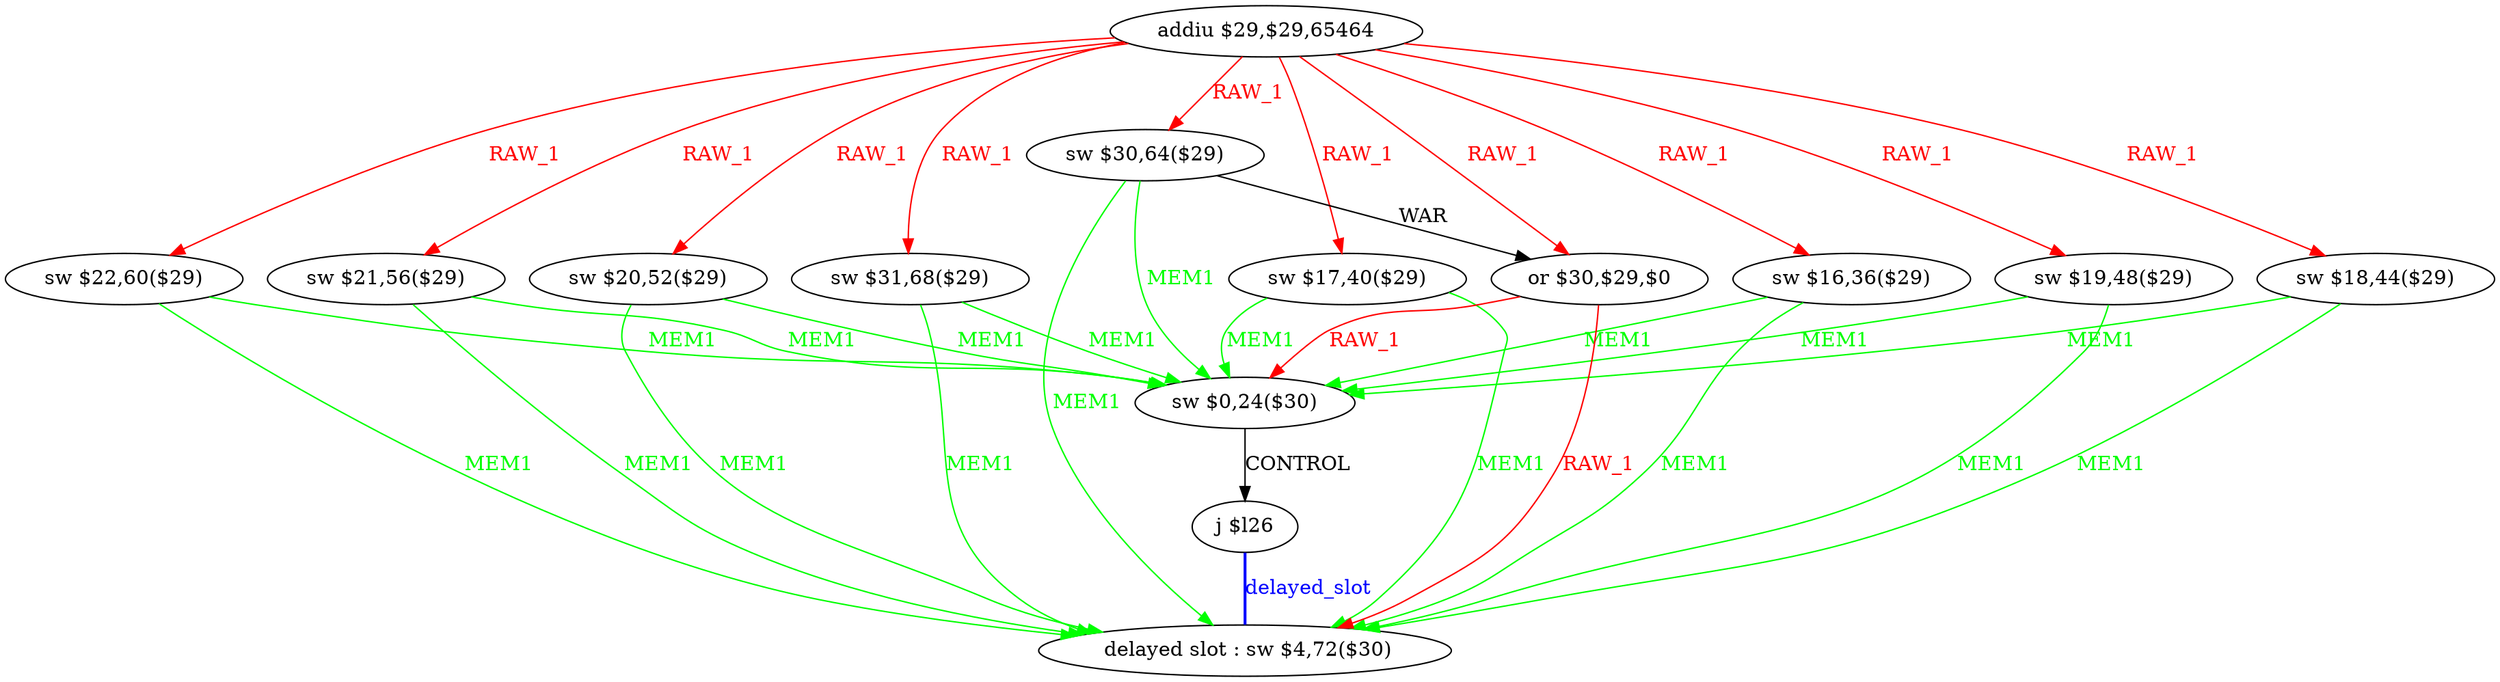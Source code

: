 digraph G1 {
node [shape = ellipse];
i13 [label = " delayed slot : sw $4,72($30)"] ;
i12 ->  i13 [style = bold, dir= none, fontcolor = blue, color = blue, label= "delayed_slot"];
i12 [label = "j $l26"] ;
i0 [label = "addiu $29,$29,65464"] ;
i0 ->  i1 [color = red, fontcolor = red, label= "RAW_1"];
i0 ->  i2 [color = red, fontcolor = red, label= "RAW_1"];
i0 ->  i3 [color = red, fontcolor = red, label= "RAW_1"];
i0 ->  i4 [color = red, fontcolor = red, label= "RAW_1"];
i0 ->  i5 [color = red, fontcolor = red, label= "RAW_1"];
i0 ->  i6 [color = red, fontcolor = red, label= "RAW_1"];
i0 ->  i7 [color = red, fontcolor = red, label= "RAW_1"];
i0 ->  i8 [color = red, fontcolor = red, label= "RAW_1"];
i0 ->  i9 [color = red, fontcolor = red, label= "RAW_1"];
i0 ->  i10 [color = red, fontcolor = red, label= "RAW_1"];
i1 [label = "sw $30,64($29)"] ;
i1 ->  i10 [label= "WAR"];
i1 ->  i11 [color = green, fontcolor = green, label= "MEM1"];
i1 ->  i13 [color = green, fontcolor = green, label= "MEM1"];
i10 [label = "or $30,$29,$0"] ;
i10 ->  i11 [color = red, fontcolor = red, label= "RAW_1"];
i10 ->  i13 [color = red, fontcolor = red, label= "RAW_1"];
i11 [label = "sw $0,24($30)"] ;
i11 ->  i12 [label= "CONTROL"];
i2 [label = "sw $31,68($29)"] ;
i2 ->  i11 [color = green, fontcolor = green, label= "MEM1"];
i2 ->  i13 [color = green, fontcolor = green, label= "MEM1"];
i3 [label = "sw $22,60($29)"] ;
i3 ->  i11 [color = green, fontcolor = green, label= "MEM1"];
i3 ->  i13 [color = green, fontcolor = green, label= "MEM1"];
i4 [label = "sw $21,56($29)"] ;
i4 ->  i11 [color = green, fontcolor = green, label= "MEM1"];
i4 ->  i13 [color = green, fontcolor = green, label= "MEM1"];
i5 [label = "sw $20,52($29)"] ;
i5 ->  i11 [color = green, fontcolor = green, label= "MEM1"];
i5 ->  i13 [color = green, fontcolor = green, label= "MEM1"];
i6 [label = "sw $19,48($29)"] ;
i6 ->  i11 [color = green, fontcolor = green, label= "MEM1"];
i6 ->  i13 [color = green, fontcolor = green, label= "MEM1"];
i7 [label = "sw $18,44($29)"] ;
i7 ->  i11 [color = green, fontcolor = green, label= "MEM1"];
i7 ->  i13 [color = green, fontcolor = green, label= "MEM1"];
i8 [label = "sw $17,40($29)"] ;
i8 ->  i11 [color = green, fontcolor = green, label= "MEM1"];
i8 ->  i13 [color = green, fontcolor = green, label= "MEM1"];
i9 [label = "sw $16,36($29)"] ;
i9 ->  i11 [color = green, fontcolor = green, label= "MEM1"];
i9 ->  i13 [color = green, fontcolor = green, label= "MEM1"];
}
